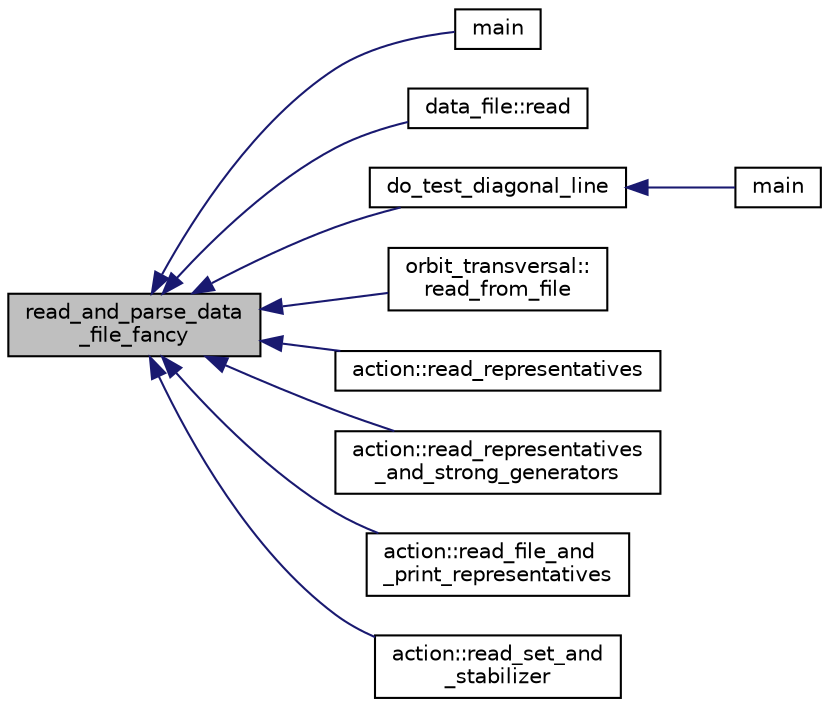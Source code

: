 digraph "read_and_parse_data_file_fancy"
{
  edge [fontname="Helvetica",fontsize="10",labelfontname="Helvetica",labelfontsize="10"];
  node [fontname="Helvetica",fontsize="10",shape=record];
  rankdir="LR";
  Node13889 [label="read_and_parse_data\l_file_fancy",height=0.2,width=0.4,color="black", fillcolor="grey75", style="filled", fontcolor="black"];
  Node13889 -> Node13890 [dir="back",color="midnightblue",fontsize="10",style="solid",fontname="Helvetica"];
  Node13890 [label="main",height=0.2,width=0.4,color="black", fillcolor="white", style="filled",URL="$d0/dfc/transpose_8_c.html#a217dbf8b442f20279ea00b898af96f52"];
  Node13889 -> Node13891 [dir="back",color="midnightblue",fontsize="10",style="solid",fontname="Helvetica"];
  Node13891 [label="data_file::read",height=0.2,width=0.4,color="black", fillcolor="white", style="filled",URL="$d2/dd1/classdata__file.html#a34c1f9447c977e2e98958930853afaf0"];
  Node13889 -> Node13892 [dir="back",color="midnightblue",fontsize="10",style="solid",fontname="Helvetica"];
  Node13892 [label="do_test_diagonal_line",height=0.2,width=0.4,color="black", fillcolor="white", style="filled",URL="$d4/d67/geometry_8h.html#a031abbb55d1cba39a58b62fd49f1c755"];
  Node13892 -> Node13893 [dir="back",color="midnightblue",fontsize="10",style="solid",fontname="Helvetica"];
  Node13893 [label="main",height=0.2,width=0.4,color="black", fillcolor="white", style="filled",URL="$d0/d2f/process_8_c.html#a3c04138a5bfe5d72780bb7e82a18e627"];
  Node13889 -> Node13894 [dir="back",color="midnightblue",fontsize="10",style="solid",fontname="Helvetica"];
  Node13894 [label="orbit_transversal::\lread_from_file",height=0.2,width=0.4,color="black", fillcolor="white", style="filled",URL="$de/d2d/classorbit__transversal.html#af88293d7cc859b6202547d60a08c6b59"];
  Node13889 -> Node13895 [dir="back",color="midnightblue",fontsize="10",style="solid",fontname="Helvetica"];
  Node13895 [label="action::read_representatives",height=0.2,width=0.4,color="black", fillcolor="white", style="filled",URL="$d2/d86/classaction.html#a4959d3dd9b20c330b15c31ab6162cc2b"];
  Node13889 -> Node13896 [dir="back",color="midnightblue",fontsize="10",style="solid",fontname="Helvetica"];
  Node13896 [label="action::read_representatives\l_and_strong_generators",height=0.2,width=0.4,color="black", fillcolor="white", style="filled",URL="$d2/d86/classaction.html#a59ba2fa55080f6b1703141f60e0d3aad"];
  Node13889 -> Node13897 [dir="back",color="midnightblue",fontsize="10",style="solid",fontname="Helvetica"];
  Node13897 [label="action::read_file_and\l_print_representatives",height=0.2,width=0.4,color="black", fillcolor="white", style="filled",URL="$d2/d86/classaction.html#a04633f855952d34d7202126a895fd45b"];
  Node13889 -> Node13898 [dir="back",color="midnightblue",fontsize="10",style="solid",fontname="Helvetica"];
  Node13898 [label="action::read_set_and\l_stabilizer",height=0.2,width=0.4,color="black", fillcolor="white", style="filled",URL="$d2/d86/classaction.html#a7e22ee51c869b45d98ec93ec431389f5"];
}
